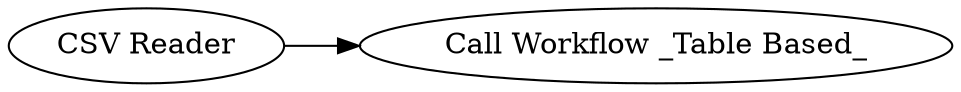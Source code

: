 digraph {
	178 [label="CSV Reader"]
	196 [label="Call Workflow _Table Based_"]
	178 -> 196
	rankdir=LR
}
